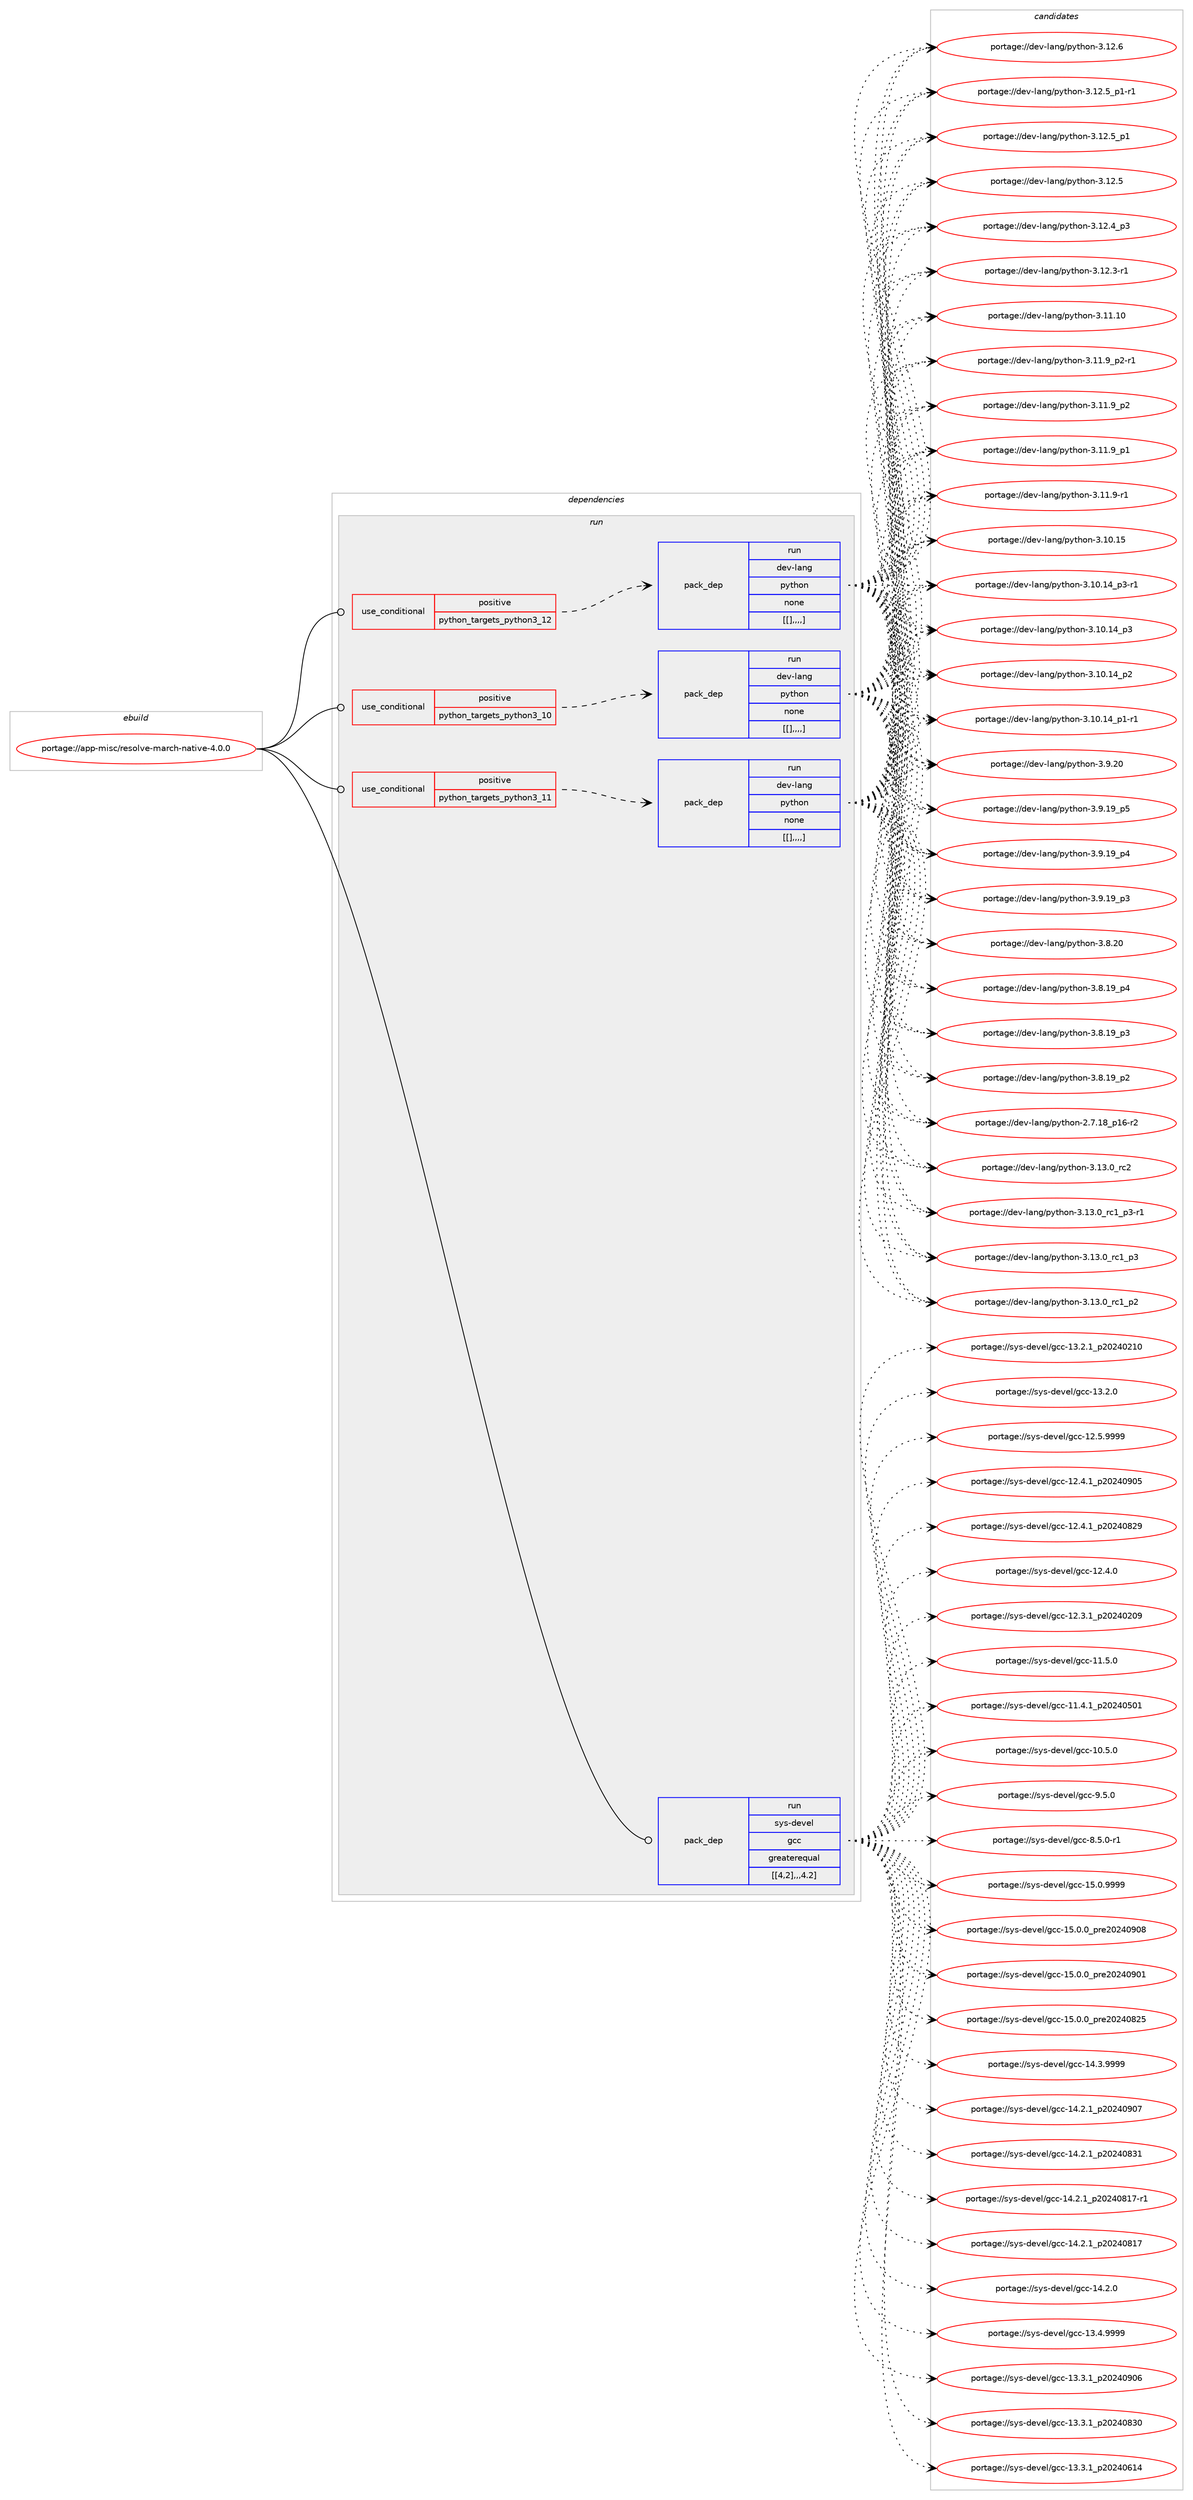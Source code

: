 digraph prolog {

# *************
# Graph options
# *************

newrank=true;
concentrate=true;
compound=true;
graph [rankdir=LR,fontname=Helvetica,fontsize=10,ranksep=1.5];#, ranksep=2.5, nodesep=0.2];
edge  [arrowhead=vee];
node  [fontname=Helvetica,fontsize=10];

# **********
# The ebuild
# **********

subgraph cluster_leftcol {
color=gray;
label=<<i>ebuild</i>>;
id [label="portage://app-misc/resolve-march-native-4.0.0", color=red, width=4, href="../app-misc/resolve-march-native-4.0.0.svg"];
}

# ****************
# The dependencies
# ****************

subgraph cluster_midcol {
color=gray;
label=<<i>dependencies</i>>;
subgraph cluster_compile {
fillcolor="#eeeeee";
style=filled;
label=<<i>compile</i>>;
}
subgraph cluster_compileandrun {
fillcolor="#eeeeee";
style=filled;
label=<<i>compile and run</i>>;
}
subgraph cluster_run {
fillcolor="#eeeeee";
style=filled;
label=<<i>run</i>>;
subgraph cond12783 {
dependency44001 [label=<<TABLE BORDER="0" CELLBORDER="1" CELLSPACING="0" CELLPADDING="4"><TR><TD ROWSPAN="3" CELLPADDING="10">use_conditional</TD></TR><TR><TD>positive</TD></TR><TR><TD>python_targets_python3_10</TD></TR></TABLE>>, shape=none, color=red];
subgraph pack30817 {
dependency44002 [label=<<TABLE BORDER="0" CELLBORDER="1" CELLSPACING="0" CELLPADDING="4" WIDTH="220"><TR><TD ROWSPAN="6" CELLPADDING="30">pack_dep</TD></TR><TR><TD WIDTH="110">run</TD></TR><TR><TD>dev-lang</TD></TR><TR><TD>python</TD></TR><TR><TD>none</TD></TR><TR><TD>[[],,,,]</TD></TR></TABLE>>, shape=none, color=blue];
}
dependency44001:e -> dependency44002:w [weight=20,style="dashed",arrowhead="vee"];
}
id:e -> dependency44001:w [weight=20,style="solid",arrowhead="odot"];
subgraph cond12784 {
dependency44003 [label=<<TABLE BORDER="0" CELLBORDER="1" CELLSPACING="0" CELLPADDING="4"><TR><TD ROWSPAN="3" CELLPADDING="10">use_conditional</TD></TR><TR><TD>positive</TD></TR><TR><TD>python_targets_python3_11</TD></TR></TABLE>>, shape=none, color=red];
subgraph pack30818 {
dependency44004 [label=<<TABLE BORDER="0" CELLBORDER="1" CELLSPACING="0" CELLPADDING="4" WIDTH="220"><TR><TD ROWSPAN="6" CELLPADDING="30">pack_dep</TD></TR><TR><TD WIDTH="110">run</TD></TR><TR><TD>dev-lang</TD></TR><TR><TD>python</TD></TR><TR><TD>none</TD></TR><TR><TD>[[],,,,]</TD></TR></TABLE>>, shape=none, color=blue];
}
dependency44003:e -> dependency44004:w [weight=20,style="dashed",arrowhead="vee"];
}
id:e -> dependency44003:w [weight=20,style="solid",arrowhead="odot"];
subgraph cond12785 {
dependency44005 [label=<<TABLE BORDER="0" CELLBORDER="1" CELLSPACING="0" CELLPADDING="4"><TR><TD ROWSPAN="3" CELLPADDING="10">use_conditional</TD></TR><TR><TD>positive</TD></TR><TR><TD>python_targets_python3_12</TD></TR></TABLE>>, shape=none, color=red];
subgraph pack30819 {
dependency44006 [label=<<TABLE BORDER="0" CELLBORDER="1" CELLSPACING="0" CELLPADDING="4" WIDTH="220"><TR><TD ROWSPAN="6" CELLPADDING="30">pack_dep</TD></TR><TR><TD WIDTH="110">run</TD></TR><TR><TD>dev-lang</TD></TR><TR><TD>python</TD></TR><TR><TD>none</TD></TR><TR><TD>[[],,,,]</TD></TR></TABLE>>, shape=none, color=blue];
}
dependency44005:e -> dependency44006:w [weight=20,style="dashed",arrowhead="vee"];
}
id:e -> dependency44005:w [weight=20,style="solid",arrowhead="odot"];
subgraph pack30820 {
dependency44007 [label=<<TABLE BORDER="0" CELLBORDER="1" CELLSPACING="0" CELLPADDING="4" WIDTH="220"><TR><TD ROWSPAN="6" CELLPADDING="30">pack_dep</TD></TR><TR><TD WIDTH="110">run</TD></TR><TR><TD>sys-devel</TD></TR><TR><TD>gcc</TD></TR><TR><TD>greaterequal</TD></TR><TR><TD>[[4,2],,,4.2]</TD></TR></TABLE>>, shape=none, color=blue];
}
id:e -> dependency44007:w [weight=20,style="solid",arrowhead="odot"];
}
}

# **************
# The candidates
# **************

subgraph cluster_choices {
rank=same;
color=gray;
label=<<i>candidates</i>>;

subgraph choice30817 {
color=black;
nodesep=1;
choice10010111845108971101034711212111610411111045514649514648951149950 [label="portage://dev-lang/python-3.13.0_rc2", color=red, width=4,href="../dev-lang/python-3.13.0_rc2.svg"];
choice1001011184510897110103471121211161041111104551464951464895114994995112514511449 [label="portage://dev-lang/python-3.13.0_rc1_p3-r1", color=red, width=4,href="../dev-lang/python-3.13.0_rc1_p3-r1.svg"];
choice100101118451089711010347112121116104111110455146495146489511499499511251 [label="portage://dev-lang/python-3.13.0_rc1_p3", color=red, width=4,href="../dev-lang/python-3.13.0_rc1_p3.svg"];
choice100101118451089711010347112121116104111110455146495146489511499499511250 [label="portage://dev-lang/python-3.13.0_rc1_p2", color=red, width=4,href="../dev-lang/python-3.13.0_rc1_p2.svg"];
choice10010111845108971101034711212111610411111045514649504654 [label="portage://dev-lang/python-3.12.6", color=red, width=4,href="../dev-lang/python-3.12.6.svg"];
choice1001011184510897110103471121211161041111104551464950465395112494511449 [label="portage://dev-lang/python-3.12.5_p1-r1", color=red, width=4,href="../dev-lang/python-3.12.5_p1-r1.svg"];
choice100101118451089711010347112121116104111110455146495046539511249 [label="portage://dev-lang/python-3.12.5_p1", color=red, width=4,href="../dev-lang/python-3.12.5_p1.svg"];
choice10010111845108971101034711212111610411111045514649504653 [label="portage://dev-lang/python-3.12.5", color=red, width=4,href="../dev-lang/python-3.12.5.svg"];
choice100101118451089711010347112121116104111110455146495046529511251 [label="portage://dev-lang/python-3.12.4_p3", color=red, width=4,href="../dev-lang/python-3.12.4_p3.svg"];
choice100101118451089711010347112121116104111110455146495046514511449 [label="portage://dev-lang/python-3.12.3-r1", color=red, width=4,href="../dev-lang/python-3.12.3-r1.svg"];
choice1001011184510897110103471121211161041111104551464949464948 [label="portage://dev-lang/python-3.11.10", color=red, width=4,href="../dev-lang/python-3.11.10.svg"];
choice1001011184510897110103471121211161041111104551464949465795112504511449 [label="portage://dev-lang/python-3.11.9_p2-r1", color=red, width=4,href="../dev-lang/python-3.11.9_p2-r1.svg"];
choice100101118451089711010347112121116104111110455146494946579511250 [label="portage://dev-lang/python-3.11.9_p2", color=red, width=4,href="../dev-lang/python-3.11.9_p2.svg"];
choice100101118451089711010347112121116104111110455146494946579511249 [label="portage://dev-lang/python-3.11.9_p1", color=red, width=4,href="../dev-lang/python-3.11.9_p1.svg"];
choice100101118451089711010347112121116104111110455146494946574511449 [label="portage://dev-lang/python-3.11.9-r1", color=red, width=4,href="../dev-lang/python-3.11.9-r1.svg"];
choice1001011184510897110103471121211161041111104551464948464953 [label="portage://dev-lang/python-3.10.15", color=red, width=4,href="../dev-lang/python-3.10.15.svg"];
choice100101118451089711010347112121116104111110455146494846495295112514511449 [label="portage://dev-lang/python-3.10.14_p3-r1", color=red, width=4,href="../dev-lang/python-3.10.14_p3-r1.svg"];
choice10010111845108971101034711212111610411111045514649484649529511251 [label="portage://dev-lang/python-3.10.14_p3", color=red, width=4,href="../dev-lang/python-3.10.14_p3.svg"];
choice10010111845108971101034711212111610411111045514649484649529511250 [label="portage://dev-lang/python-3.10.14_p2", color=red, width=4,href="../dev-lang/python-3.10.14_p2.svg"];
choice100101118451089711010347112121116104111110455146494846495295112494511449 [label="portage://dev-lang/python-3.10.14_p1-r1", color=red, width=4,href="../dev-lang/python-3.10.14_p1-r1.svg"];
choice10010111845108971101034711212111610411111045514657465048 [label="portage://dev-lang/python-3.9.20", color=red, width=4,href="../dev-lang/python-3.9.20.svg"];
choice100101118451089711010347112121116104111110455146574649579511253 [label="portage://dev-lang/python-3.9.19_p5", color=red, width=4,href="../dev-lang/python-3.9.19_p5.svg"];
choice100101118451089711010347112121116104111110455146574649579511252 [label="portage://dev-lang/python-3.9.19_p4", color=red, width=4,href="../dev-lang/python-3.9.19_p4.svg"];
choice100101118451089711010347112121116104111110455146574649579511251 [label="portage://dev-lang/python-3.9.19_p3", color=red, width=4,href="../dev-lang/python-3.9.19_p3.svg"];
choice10010111845108971101034711212111610411111045514656465048 [label="portage://dev-lang/python-3.8.20", color=red, width=4,href="../dev-lang/python-3.8.20.svg"];
choice100101118451089711010347112121116104111110455146564649579511252 [label="portage://dev-lang/python-3.8.19_p4", color=red, width=4,href="../dev-lang/python-3.8.19_p4.svg"];
choice100101118451089711010347112121116104111110455146564649579511251 [label="portage://dev-lang/python-3.8.19_p3", color=red, width=4,href="../dev-lang/python-3.8.19_p3.svg"];
choice100101118451089711010347112121116104111110455146564649579511250 [label="portage://dev-lang/python-3.8.19_p2", color=red, width=4,href="../dev-lang/python-3.8.19_p2.svg"];
choice100101118451089711010347112121116104111110455046554649569511249544511450 [label="portage://dev-lang/python-2.7.18_p16-r2", color=red, width=4,href="../dev-lang/python-2.7.18_p16-r2.svg"];
dependency44002:e -> choice10010111845108971101034711212111610411111045514649514648951149950:w [style=dotted,weight="100"];
dependency44002:e -> choice1001011184510897110103471121211161041111104551464951464895114994995112514511449:w [style=dotted,weight="100"];
dependency44002:e -> choice100101118451089711010347112121116104111110455146495146489511499499511251:w [style=dotted,weight="100"];
dependency44002:e -> choice100101118451089711010347112121116104111110455146495146489511499499511250:w [style=dotted,weight="100"];
dependency44002:e -> choice10010111845108971101034711212111610411111045514649504654:w [style=dotted,weight="100"];
dependency44002:e -> choice1001011184510897110103471121211161041111104551464950465395112494511449:w [style=dotted,weight="100"];
dependency44002:e -> choice100101118451089711010347112121116104111110455146495046539511249:w [style=dotted,weight="100"];
dependency44002:e -> choice10010111845108971101034711212111610411111045514649504653:w [style=dotted,weight="100"];
dependency44002:e -> choice100101118451089711010347112121116104111110455146495046529511251:w [style=dotted,weight="100"];
dependency44002:e -> choice100101118451089711010347112121116104111110455146495046514511449:w [style=dotted,weight="100"];
dependency44002:e -> choice1001011184510897110103471121211161041111104551464949464948:w [style=dotted,weight="100"];
dependency44002:e -> choice1001011184510897110103471121211161041111104551464949465795112504511449:w [style=dotted,weight="100"];
dependency44002:e -> choice100101118451089711010347112121116104111110455146494946579511250:w [style=dotted,weight="100"];
dependency44002:e -> choice100101118451089711010347112121116104111110455146494946579511249:w [style=dotted,weight="100"];
dependency44002:e -> choice100101118451089711010347112121116104111110455146494946574511449:w [style=dotted,weight="100"];
dependency44002:e -> choice1001011184510897110103471121211161041111104551464948464953:w [style=dotted,weight="100"];
dependency44002:e -> choice100101118451089711010347112121116104111110455146494846495295112514511449:w [style=dotted,weight="100"];
dependency44002:e -> choice10010111845108971101034711212111610411111045514649484649529511251:w [style=dotted,weight="100"];
dependency44002:e -> choice10010111845108971101034711212111610411111045514649484649529511250:w [style=dotted,weight="100"];
dependency44002:e -> choice100101118451089711010347112121116104111110455146494846495295112494511449:w [style=dotted,weight="100"];
dependency44002:e -> choice10010111845108971101034711212111610411111045514657465048:w [style=dotted,weight="100"];
dependency44002:e -> choice100101118451089711010347112121116104111110455146574649579511253:w [style=dotted,weight="100"];
dependency44002:e -> choice100101118451089711010347112121116104111110455146574649579511252:w [style=dotted,weight="100"];
dependency44002:e -> choice100101118451089711010347112121116104111110455146574649579511251:w [style=dotted,weight="100"];
dependency44002:e -> choice10010111845108971101034711212111610411111045514656465048:w [style=dotted,weight="100"];
dependency44002:e -> choice100101118451089711010347112121116104111110455146564649579511252:w [style=dotted,weight="100"];
dependency44002:e -> choice100101118451089711010347112121116104111110455146564649579511251:w [style=dotted,weight="100"];
dependency44002:e -> choice100101118451089711010347112121116104111110455146564649579511250:w [style=dotted,weight="100"];
dependency44002:e -> choice100101118451089711010347112121116104111110455046554649569511249544511450:w [style=dotted,weight="100"];
}
subgraph choice30818 {
color=black;
nodesep=1;
choice10010111845108971101034711212111610411111045514649514648951149950 [label="portage://dev-lang/python-3.13.0_rc2", color=red, width=4,href="../dev-lang/python-3.13.0_rc2.svg"];
choice1001011184510897110103471121211161041111104551464951464895114994995112514511449 [label="portage://dev-lang/python-3.13.0_rc1_p3-r1", color=red, width=4,href="../dev-lang/python-3.13.0_rc1_p3-r1.svg"];
choice100101118451089711010347112121116104111110455146495146489511499499511251 [label="portage://dev-lang/python-3.13.0_rc1_p3", color=red, width=4,href="../dev-lang/python-3.13.0_rc1_p3.svg"];
choice100101118451089711010347112121116104111110455146495146489511499499511250 [label="portage://dev-lang/python-3.13.0_rc1_p2", color=red, width=4,href="../dev-lang/python-3.13.0_rc1_p2.svg"];
choice10010111845108971101034711212111610411111045514649504654 [label="portage://dev-lang/python-3.12.6", color=red, width=4,href="../dev-lang/python-3.12.6.svg"];
choice1001011184510897110103471121211161041111104551464950465395112494511449 [label="portage://dev-lang/python-3.12.5_p1-r1", color=red, width=4,href="../dev-lang/python-3.12.5_p1-r1.svg"];
choice100101118451089711010347112121116104111110455146495046539511249 [label="portage://dev-lang/python-3.12.5_p1", color=red, width=4,href="../dev-lang/python-3.12.5_p1.svg"];
choice10010111845108971101034711212111610411111045514649504653 [label="portage://dev-lang/python-3.12.5", color=red, width=4,href="../dev-lang/python-3.12.5.svg"];
choice100101118451089711010347112121116104111110455146495046529511251 [label="portage://dev-lang/python-3.12.4_p3", color=red, width=4,href="../dev-lang/python-3.12.4_p3.svg"];
choice100101118451089711010347112121116104111110455146495046514511449 [label="portage://dev-lang/python-3.12.3-r1", color=red, width=4,href="../dev-lang/python-3.12.3-r1.svg"];
choice1001011184510897110103471121211161041111104551464949464948 [label="portage://dev-lang/python-3.11.10", color=red, width=4,href="../dev-lang/python-3.11.10.svg"];
choice1001011184510897110103471121211161041111104551464949465795112504511449 [label="portage://dev-lang/python-3.11.9_p2-r1", color=red, width=4,href="../dev-lang/python-3.11.9_p2-r1.svg"];
choice100101118451089711010347112121116104111110455146494946579511250 [label="portage://dev-lang/python-3.11.9_p2", color=red, width=4,href="../dev-lang/python-3.11.9_p2.svg"];
choice100101118451089711010347112121116104111110455146494946579511249 [label="portage://dev-lang/python-3.11.9_p1", color=red, width=4,href="../dev-lang/python-3.11.9_p1.svg"];
choice100101118451089711010347112121116104111110455146494946574511449 [label="portage://dev-lang/python-3.11.9-r1", color=red, width=4,href="../dev-lang/python-3.11.9-r1.svg"];
choice1001011184510897110103471121211161041111104551464948464953 [label="portage://dev-lang/python-3.10.15", color=red, width=4,href="../dev-lang/python-3.10.15.svg"];
choice100101118451089711010347112121116104111110455146494846495295112514511449 [label="portage://dev-lang/python-3.10.14_p3-r1", color=red, width=4,href="../dev-lang/python-3.10.14_p3-r1.svg"];
choice10010111845108971101034711212111610411111045514649484649529511251 [label="portage://dev-lang/python-3.10.14_p3", color=red, width=4,href="../dev-lang/python-3.10.14_p3.svg"];
choice10010111845108971101034711212111610411111045514649484649529511250 [label="portage://dev-lang/python-3.10.14_p2", color=red, width=4,href="../dev-lang/python-3.10.14_p2.svg"];
choice100101118451089711010347112121116104111110455146494846495295112494511449 [label="portage://dev-lang/python-3.10.14_p1-r1", color=red, width=4,href="../dev-lang/python-3.10.14_p1-r1.svg"];
choice10010111845108971101034711212111610411111045514657465048 [label="portage://dev-lang/python-3.9.20", color=red, width=4,href="../dev-lang/python-3.9.20.svg"];
choice100101118451089711010347112121116104111110455146574649579511253 [label="portage://dev-lang/python-3.9.19_p5", color=red, width=4,href="../dev-lang/python-3.9.19_p5.svg"];
choice100101118451089711010347112121116104111110455146574649579511252 [label="portage://dev-lang/python-3.9.19_p4", color=red, width=4,href="../dev-lang/python-3.9.19_p4.svg"];
choice100101118451089711010347112121116104111110455146574649579511251 [label="portage://dev-lang/python-3.9.19_p3", color=red, width=4,href="../dev-lang/python-3.9.19_p3.svg"];
choice10010111845108971101034711212111610411111045514656465048 [label="portage://dev-lang/python-3.8.20", color=red, width=4,href="../dev-lang/python-3.8.20.svg"];
choice100101118451089711010347112121116104111110455146564649579511252 [label="portage://dev-lang/python-3.8.19_p4", color=red, width=4,href="../dev-lang/python-3.8.19_p4.svg"];
choice100101118451089711010347112121116104111110455146564649579511251 [label="portage://dev-lang/python-3.8.19_p3", color=red, width=4,href="../dev-lang/python-3.8.19_p3.svg"];
choice100101118451089711010347112121116104111110455146564649579511250 [label="portage://dev-lang/python-3.8.19_p2", color=red, width=4,href="../dev-lang/python-3.8.19_p2.svg"];
choice100101118451089711010347112121116104111110455046554649569511249544511450 [label="portage://dev-lang/python-2.7.18_p16-r2", color=red, width=4,href="../dev-lang/python-2.7.18_p16-r2.svg"];
dependency44004:e -> choice10010111845108971101034711212111610411111045514649514648951149950:w [style=dotted,weight="100"];
dependency44004:e -> choice1001011184510897110103471121211161041111104551464951464895114994995112514511449:w [style=dotted,weight="100"];
dependency44004:e -> choice100101118451089711010347112121116104111110455146495146489511499499511251:w [style=dotted,weight="100"];
dependency44004:e -> choice100101118451089711010347112121116104111110455146495146489511499499511250:w [style=dotted,weight="100"];
dependency44004:e -> choice10010111845108971101034711212111610411111045514649504654:w [style=dotted,weight="100"];
dependency44004:e -> choice1001011184510897110103471121211161041111104551464950465395112494511449:w [style=dotted,weight="100"];
dependency44004:e -> choice100101118451089711010347112121116104111110455146495046539511249:w [style=dotted,weight="100"];
dependency44004:e -> choice10010111845108971101034711212111610411111045514649504653:w [style=dotted,weight="100"];
dependency44004:e -> choice100101118451089711010347112121116104111110455146495046529511251:w [style=dotted,weight="100"];
dependency44004:e -> choice100101118451089711010347112121116104111110455146495046514511449:w [style=dotted,weight="100"];
dependency44004:e -> choice1001011184510897110103471121211161041111104551464949464948:w [style=dotted,weight="100"];
dependency44004:e -> choice1001011184510897110103471121211161041111104551464949465795112504511449:w [style=dotted,weight="100"];
dependency44004:e -> choice100101118451089711010347112121116104111110455146494946579511250:w [style=dotted,weight="100"];
dependency44004:e -> choice100101118451089711010347112121116104111110455146494946579511249:w [style=dotted,weight="100"];
dependency44004:e -> choice100101118451089711010347112121116104111110455146494946574511449:w [style=dotted,weight="100"];
dependency44004:e -> choice1001011184510897110103471121211161041111104551464948464953:w [style=dotted,weight="100"];
dependency44004:e -> choice100101118451089711010347112121116104111110455146494846495295112514511449:w [style=dotted,weight="100"];
dependency44004:e -> choice10010111845108971101034711212111610411111045514649484649529511251:w [style=dotted,weight="100"];
dependency44004:e -> choice10010111845108971101034711212111610411111045514649484649529511250:w [style=dotted,weight="100"];
dependency44004:e -> choice100101118451089711010347112121116104111110455146494846495295112494511449:w [style=dotted,weight="100"];
dependency44004:e -> choice10010111845108971101034711212111610411111045514657465048:w [style=dotted,weight="100"];
dependency44004:e -> choice100101118451089711010347112121116104111110455146574649579511253:w [style=dotted,weight="100"];
dependency44004:e -> choice100101118451089711010347112121116104111110455146574649579511252:w [style=dotted,weight="100"];
dependency44004:e -> choice100101118451089711010347112121116104111110455146574649579511251:w [style=dotted,weight="100"];
dependency44004:e -> choice10010111845108971101034711212111610411111045514656465048:w [style=dotted,weight="100"];
dependency44004:e -> choice100101118451089711010347112121116104111110455146564649579511252:w [style=dotted,weight="100"];
dependency44004:e -> choice100101118451089711010347112121116104111110455146564649579511251:w [style=dotted,weight="100"];
dependency44004:e -> choice100101118451089711010347112121116104111110455146564649579511250:w [style=dotted,weight="100"];
dependency44004:e -> choice100101118451089711010347112121116104111110455046554649569511249544511450:w [style=dotted,weight="100"];
}
subgraph choice30819 {
color=black;
nodesep=1;
choice10010111845108971101034711212111610411111045514649514648951149950 [label="portage://dev-lang/python-3.13.0_rc2", color=red, width=4,href="../dev-lang/python-3.13.0_rc2.svg"];
choice1001011184510897110103471121211161041111104551464951464895114994995112514511449 [label="portage://dev-lang/python-3.13.0_rc1_p3-r1", color=red, width=4,href="../dev-lang/python-3.13.0_rc1_p3-r1.svg"];
choice100101118451089711010347112121116104111110455146495146489511499499511251 [label="portage://dev-lang/python-3.13.0_rc1_p3", color=red, width=4,href="../dev-lang/python-3.13.0_rc1_p3.svg"];
choice100101118451089711010347112121116104111110455146495146489511499499511250 [label="portage://dev-lang/python-3.13.0_rc1_p2", color=red, width=4,href="../dev-lang/python-3.13.0_rc1_p2.svg"];
choice10010111845108971101034711212111610411111045514649504654 [label="portage://dev-lang/python-3.12.6", color=red, width=4,href="../dev-lang/python-3.12.6.svg"];
choice1001011184510897110103471121211161041111104551464950465395112494511449 [label="portage://dev-lang/python-3.12.5_p1-r1", color=red, width=4,href="../dev-lang/python-3.12.5_p1-r1.svg"];
choice100101118451089711010347112121116104111110455146495046539511249 [label="portage://dev-lang/python-3.12.5_p1", color=red, width=4,href="../dev-lang/python-3.12.5_p1.svg"];
choice10010111845108971101034711212111610411111045514649504653 [label="portage://dev-lang/python-3.12.5", color=red, width=4,href="../dev-lang/python-3.12.5.svg"];
choice100101118451089711010347112121116104111110455146495046529511251 [label="portage://dev-lang/python-3.12.4_p3", color=red, width=4,href="../dev-lang/python-3.12.4_p3.svg"];
choice100101118451089711010347112121116104111110455146495046514511449 [label="portage://dev-lang/python-3.12.3-r1", color=red, width=4,href="../dev-lang/python-3.12.3-r1.svg"];
choice1001011184510897110103471121211161041111104551464949464948 [label="portage://dev-lang/python-3.11.10", color=red, width=4,href="../dev-lang/python-3.11.10.svg"];
choice1001011184510897110103471121211161041111104551464949465795112504511449 [label="portage://dev-lang/python-3.11.9_p2-r1", color=red, width=4,href="../dev-lang/python-3.11.9_p2-r1.svg"];
choice100101118451089711010347112121116104111110455146494946579511250 [label="portage://dev-lang/python-3.11.9_p2", color=red, width=4,href="../dev-lang/python-3.11.9_p2.svg"];
choice100101118451089711010347112121116104111110455146494946579511249 [label="portage://dev-lang/python-3.11.9_p1", color=red, width=4,href="../dev-lang/python-3.11.9_p1.svg"];
choice100101118451089711010347112121116104111110455146494946574511449 [label="portage://dev-lang/python-3.11.9-r1", color=red, width=4,href="../dev-lang/python-3.11.9-r1.svg"];
choice1001011184510897110103471121211161041111104551464948464953 [label="portage://dev-lang/python-3.10.15", color=red, width=4,href="../dev-lang/python-3.10.15.svg"];
choice100101118451089711010347112121116104111110455146494846495295112514511449 [label="portage://dev-lang/python-3.10.14_p3-r1", color=red, width=4,href="../dev-lang/python-3.10.14_p3-r1.svg"];
choice10010111845108971101034711212111610411111045514649484649529511251 [label="portage://dev-lang/python-3.10.14_p3", color=red, width=4,href="../dev-lang/python-3.10.14_p3.svg"];
choice10010111845108971101034711212111610411111045514649484649529511250 [label="portage://dev-lang/python-3.10.14_p2", color=red, width=4,href="../dev-lang/python-3.10.14_p2.svg"];
choice100101118451089711010347112121116104111110455146494846495295112494511449 [label="portage://dev-lang/python-3.10.14_p1-r1", color=red, width=4,href="../dev-lang/python-3.10.14_p1-r1.svg"];
choice10010111845108971101034711212111610411111045514657465048 [label="portage://dev-lang/python-3.9.20", color=red, width=4,href="../dev-lang/python-3.9.20.svg"];
choice100101118451089711010347112121116104111110455146574649579511253 [label="portage://dev-lang/python-3.9.19_p5", color=red, width=4,href="../dev-lang/python-3.9.19_p5.svg"];
choice100101118451089711010347112121116104111110455146574649579511252 [label="portage://dev-lang/python-3.9.19_p4", color=red, width=4,href="../dev-lang/python-3.9.19_p4.svg"];
choice100101118451089711010347112121116104111110455146574649579511251 [label="portage://dev-lang/python-3.9.19_p3", color=red, width=4,href="../dev-lang/python-3.9.19_p3.svg"];
choice10010111845108971101034711212111610411111045514656465048 [label="portage://dev-lang/python-3.8.20", color=red, width=4,href="../dev-lang/python-3.8.20.svg"];
choice100101118451089711010347112121116104111110455146564649579511252 [label="portage://dev-lang/python-3.8.19_p4", color=red, width=4,href="../dev-lang/python-3.8.19_p4.svg"];
choice100101118451089711010347112121116104111110455146564649579511251 [label="portage://dev-lang/python-3.8.19_p3", color=red, width=4,href="../dev-lang/python-3.8.19_p3.svg"];
choice100101118451089711010347112121116104111110455146564649579511250 [label="portage://dev-lang/python-3.8.19_p2", color=red, width=4,href="../dev-lang/python-3.8.19_p2.svg"];
choice100101118451089711010347112121116104111110455046554649569511249544511450 [label="portage://dev-lang/python-2.7.18_p16-r2", color=red, width=4,href="../dev-lang/python-2.7.18_p16-r2.svg"];
dependency44006:e -> choice10010111845108971101034711212111610411111045514649514648951149950:w [style=dotted,weight="100"];
dependency44006:e -> choice1001011184510897110103471121211161041111104551464951464895114994995112514511449:w [style=dotted,weight="100"];
dependency44006:e -> choice100101118451089711010347112121116104111110455146495146489511499499511251:w [style=dotted,weight="100"];
dependency44006:e -> choice100101118451089711010347112121116104111110455146495146489511499499511250:w [style=dotted,weight="100"];
dependency44006:e -> choice10010111845108971101034711212111610411111045514649504654:w [style=dotted,weight="100"];
dependency44006:e -> choice1001011184510897110103471121211161041111104551464950465395112494511449:w [style=dotted,weight="100"];
dependency44006:e -> choice100101118451089711010347112121116104111110455146495046539511249:w [style=dotted,weight="100"];
dependency44006:e -> choice10010111845108971101034711212111610411111045514649504653:w [style=dotted,weight="100"];
dependency44006:e -> choice100101118451089711010347112121116104111110455146495046529511251:w [style=dotted,weight="100"];
dependency44006:e -> choice100101118451089711010347112121116104111110455146495046514511449:w [style=dotted,weight="100"];
dependency44006:e -> choice1001011184510897110103471121211161041111104551464949464948:w [style=dotted,weight="100"];
dependency44006:e -> choice1001011184510897110103471121211161041111104551464949465795112504511449:w [style=dotted,weight="100"];
dependency44006:e -> choice100101118451089711010347112121116104111110455146494946579511250:w [style=dotted,weight="100"];
dependency44006:e -> choice100101118451089711010347112121116104111110455146494946579511249:w [style=dotted,weight="100"];
dependency44006:e -> choice100101118451089711010347112121116104111110455146494946574511449:w [style=dotted,weight="100"];
dependency44006:e -> choice1001011184510897110103471121211161041111104551464948464953:w [style=dotted,weight="100"];
dependency44006:e -> choice100101118451089711010347112121116104111110455146494846495295112514511449:w [style=dotted,weight="100"];
dependency44006:e -> choice10010111845108971101034711212111610411111045514649484649529511251:w [style=dotted,weight="100"];
dependency44006:e -> choice10010111845108971101034711212111610411111045514649484649529511250:w [style=dotted,weight="100"];
dependency44006:e -> choice100101118451089711010347112121116104111110455146494846495295112494511449:w [style=dotted,weight="100"];
dependency44006:e -> choice10010111845108971101034711212111610411111045514657465048:w [style=dotted,weight="100"];
dependency44006:e -> choice100101118451089711010347112121116104111110455146574649579511253:w [style=dotted,weight="100"];
dependency44006:e -> choice100101118451089711010347112121116104111110455146574649579511252:w [style=dotted,weight="100"];
dependency44006:e -> choice100101118451089711010347112121116104111110455146574649579511251:w [style=dotted,weight="100"];
dependency44006:e -> choice10010111845108971101034711212111610411111045514656465048:w [style=dotted,weight="100"];
dependency44006:e -> choice100101118451089711010347112121116104111110455146564649579511252:w [style=dotted,weight="100"];
dependency44006:e -> choice100101118451089711010347112121116104111110455146564649579511251:w [style=dotted,weight="100"];
dependency44006:e -> choice100101118451089711010347112121116104111110455146564649579511250:w [style=dotted,weight="100"];
dependency44006:e -> choice100101118451089711010347112121116104111110455046554649569511249544511450:w [style=dotted,weight="100"];
}
subgraph choice30820 {
color=black;
nodesep=1;
choice1151211154510010111810110847103999945495346484657575757 [label="portage://sys-devel/gcc-15.0.9999", color=red, width=4,href="../sys-devel/gcc-15.0.9999.svg"];
choice1151211154510010111810110847103999945495346484648951121141015048505248574856 [label="portage://sys-devel/gcc-15.0.0_pre20240908", color=red, width=4,href="../sys-devel/gcc-15.0.0_pre20240908.svg"];
choice1151211154510010111810110847103999945495346484648951121141015048505248574849 [label="portage://sys-devel/gcc-15.0.0_pre20240901", color=red, width=4,href="../sys-devel/gcc-15.0.0_pre20240901.svg"];
choice1151211154510010111810110847103999945495346484648951121141015048505248565053 [label="portage://sys-devel/gcc-15.0.0_pre20240825", color=red, width=4,href="../sys-devel/gcc-15.0.0_pre20240825.svg"];
choice1151211154510010111810110847103999945495246514657575757 [label="portage://sys-devel/gcc-14.3.9999", color=red, width=4,href="../sys-devel/gcc-14.3.9999.svg"];
choice1151211154510010111810110847103999945495246504649951125048505248574855 [label="portage://sys-devel/gcc-14.2.1_p20240907", color=red, width=4,href="../sys-devel/gcc-14.2.1_p20240907.svg"];
choice1151211154510010111810110847103999945495246504649951125048505248565149 [label="portage://sys-devel/gcc-14.2.1_p20240831", color=red, width=4,href="../sys-devel/gcc-14.2.1_p20240831.svg"];
choice11512111545100101118101108471039999454952465046499511250485052485649554511449 [label="portage://sys-devel/gcc-14.2.1_p20240817-r1", color=red, width=4,href="../sys-devel/gcc-14.2.1_p20240817-r1.svg"];
choice1151211154510010111810110847103999945495246504649951125048505248564955 [label="portage://sys-devel/gcc-14.2.1_p20240817", color=red, width=4,href="../sys-devel/gcc-14.2.1_p20240817.svg"];
choice1151211154510010111810110847103999945495246504648 [label="portage://sys-devel/gcc-14.2.0", color=red, width=4,href="../sys-devel/gcc-14.2.0.svg"];
choice1151211154510010111810110847103999945495146524657575757 [label="portage://sys-devel/gcc-13.4.9999", color=red, width=4,href="../sys-devel/gcc-13.4.9999.svg"];
choice1151211154510010111810110847103999945495146514649951125048505248574854 [label="portage://sys-devel/gcc-13.3.1_p20240906", color=red, width=4,href="../sys-devel/gcc-13.3.1_p20240906.svg"];
choice1151211154510010111810110847103999945495146514649951125048505248565148 [label="portage://sys-devel/gcc-13.3.1_p20240830", color=red, width=4,href="../sys-devel/gcc-13.3.1_p20240830.svg"];
choice1151211154510010111810110847103999945495146514649951125048505248544952 [label="portage://sys-devel/gcc-13.3.1_p20240614", color=red, width=4,href="../sys-devel/gcc-13.3.1_p20240614.svg"];
choice1151211154510010111810110847103999945495146504649951125048505248504948 [label="portage://sys-devel/gcc-13.2.1_p20240210", color=red, width=4,href="../sys-devel/gcc-13.2.1_p20240210.svg"];
choice1151211154510010111810110847103999945495146504648 [label="portage://sys-devel/gcc-13.2.0", color=red, width=4,href="../sys-devel/gcc-13.2.0.svg"];
choice1151211154510010111810110847103999945495046534657575757 [label="portage://sys-devel/gcc-12.5.9999", color=red, width=4,href="../sys-devel/gcc-12.5.9999.svg"];
choice1151211154510010111810110847103999945495046524649951125048505248574853 [label="portage://sys-devel/gcc-12.4.1_p20240905", color=red, width=4,href="../sys-devel/gcc-12.4.1_p20240905.svg"];
choice1151211154510010111810110847103999945495046524649951125048505248565057 [label="portage://sys-devel/gcc-12.4.1_p20240829", color=red, width=4,href="../sys-devel/gcc-12.4.1_p20240829.svg"];
choice1151211154510010111810110847103999945495046524648 [label="portage://sys-devel/gcc-12.4.0", color=red, width=4,href="../sys-devel/gcc-12.4.0.svg"];
choice1151211154510010111810110847103999945495046514649951125048505248504857 [label="portage://sys-devel/gcc-12.3.1_p20240209", color=red, width=4,href="../sys-devel/gcc-12.3.1_p20240209.svg"];
choice1151211154510010111810110847103999945494946534648 [label="portage://sys-devel/gcc-11.5.0", color=red, width=4,href="../sys-devel/gcc-11.5.0.svg"];
choice1151211154510010111810110847103999945494946524649951125048505248534849 [label="portage://sys-devel/gcc-11.4.1_p20240501", color=red, width=4,href="../sys-devel/gcc-11.4.1_p20240501.svg"];
choice1151211154510010111810110847103999945494846534648 [label="portage://sys-devel/gcc-10.5.0", color=red, width=4,href="../sys-devel/gcc-10.5.0.svg"];
choice11512111545100101118101108471039999455746534648 [label="portage://sys-devel/gcc-9.5.0", color=red, width=4,href="../sys-devel/gcc-9.5.0.svg"];
choice115121115451001011181011084710399994556465346484511449 [label="portage://sys-devel/gcc-8.5.0-r1", color=red, width=4,href="../sys-devel/gcc-8.5.0-r1.svg"];
dependency44007:e -> choice1151211154510010111810110847103999945495346484657575757:w [style=dotted,weight="100"];
dependency44007:e -> choice1151211154510010111810110847103999945495346484648951121141015048505248574856:w [style=dotted,weight="100"];
dependency44007:e -> choice1151211154510010111810110847103999945495346484648951121141015048505248574849:w [style=dotted,weight="100"];
dependency44007:e -> choice1151211154510010111810110847103999945495346484648951121141015048505248565053:w [style=dotted,weight="100"];
dependency44007:e -> choice1151211154510010111810110847103999945495246514657575757:w [style=dotted,weight="100"];
dependency44007:e -> choice1151211154510010111810110847103999945495246504649951125048505248574855:w [style=dotted,weight="100"];
dependency44007:e -> choice1151211154510010111810110847103999945495246504649951125048505248565149:w [style=dotted,weight="100"];
dependency44007:e -> choice11512111545100101118101108471039999454952465046499511250485052485649554511449:w [style=dotted,weight="100"];
dependency44007:e -> choice1151211154510010111810110847103999945495246504649951125048505248564955:w [style=dotted,weight="100"];
dependency44007:e -> choice1151211154510010111810110847103999945495246504648:w [style=dotted,weight="100"];
dependency44007:e -> choice1151211154510010111810110847103999945495146524657575757:w [style=dotted,weight="100"];
dependency44007:e -> choice1151211154510010111810110847103999945495146514649951125048505248574854:w [style=dotted,weight="100"];
dependency44007:e -> choice1151211154510010111810110847103999945495146514649951125048505248565148:w [style=dotted,weight="100"];
dependency44007:e -> choice1151211154510010111810110847103999945495146514649951125048505248544952:w [style=dotted,weight="100"];
dependency44007:e -> choice1151211154510010111810110847103999945495146504649951125048505248504948:w [style=dotted,weight="100"];
dependency44007:e -> choice1151211154510010111810110847103999945495146504648:w [style=dotted,weight="100"];
dependency44007:e -> choice1151211154510010111810110847103999945495046534657575757:w [style=dotted,weight="100"];
dependency44007:e -> choice1151211154510010111810110847103999945495046524649951125048505248574853:w [style=dotted,weight="100"];
dependency44007:e -> choice1151211154510010111810110847103999945495046524649951125048505248565057:w [style=dotted,weight="100"];
dependency44007:e -> choice1151211154510010111810110847103999945495046524648:w [style=dotted,weight="100"];
dependency44007:e -> choice1151211154510010111810110847103999945495046514649951125048505248504857:w [style=dotted,weight="100"];
dependency44007:e -> choice1151211154510010111810110847103999945494946534648:w [style=dotted,weight="100"];
dependency44007:e -> choice1151211154510010111810110847103999945494946524649951125048505248534849:w [style=dotted,weight="100"];
dependency44007:e -> choice1151211154510010111810110847103999945494846534648:w [style=dotted,weight="100"];
dependency44007:e -> choice11512111545100101118101108471039999455746534648:w [style=dotted,weight="100"];
dependency44007:e -> choice115121115451001011181011084710399994556465346484511449:w [style=dotted,weight="100"];
}
}

}
